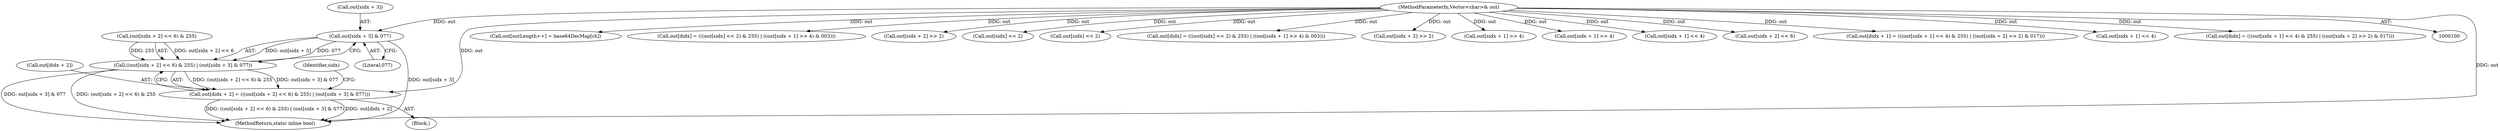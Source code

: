digraph "0_Chrome_91b27188b728e90c651c55a985d23ad0c26eb662@array" {
"1000336" [label="(Call,out[sidx + 3] & 077)"];
"1000103" [label="(MethodParameterIn,Vector<char>& out)"];
"1000326" [label="(Call,((out[sidx + 2] << 6) & 255) | (out[sidx + 3] & 077))"];
"1000320" [label="(Call,out[didx + 2] = (((out[sidx + 2] << 6) & 255) | (out[sidx + 3] & 077)))"];
"1000337" [label="(Call,out[sidx + 3])"];
"1000327" [label="(Call,(out[sidx + 2] << 6) & 255)"];
"1000336" [label="(Call,out[sidx + 3] & 077)"];
"1000320" [label="(Call,out[didx + 2] = (((out[sidx + 2] << 6) & 255) | (out[sidx + 3] & 077)))"];
"1000195" [label="(Call,out[outLength++] = base64DecMap[ch])"];
"1000321" [label="(Call,out[didx + 2])"];
"1000344" [label="(Identifier,sidx)"];
"1000353" [label="(Call,out[didx] = (((out[sidx] << 2) & 255) | ((out[sidx + 1] >> 4) & 003)))"];
"1000103" [label="(MethodParameterIn,Vector<char>& out)"];
"1000273" [label="(Block,)"];
"1000312" [label="(Call,out[sidx + 2] >> 2)"];
"1000359" [label="(Call,out[sidx] << 2)"];
"1000280" [label="(Call,out[sidx] << 2)"];
"1000274" [label="(Call,out[didx] = (((out[sidx] << 2) & 255) | ((out[sidx + 1] >> 4) & 003)))"];
"1000394" [label="(Call,out[sidx + 2] >> 2)"];
"1000287" [label="(Call,out[sidx + 1] >> 4)"];
"1000366" [label="(Call,out[sidx + 1] >> 4)"];
"1000342" [label="(Literal,077)"];
"1000326" [label="(Call,((out[sidx + 2] << 6) & 255) | (out[sidx + 3] & 077))"];
"1000303" [label="(Call,out[sidx + 1] << 4)"];
"1000328" [label="(Call,out[sidx + 2] << 6)"];
"1000295" [label="(Call,out[didx + 1] = (((out[sidx + 1] << 4) & 255) | ((out[sidx + 2] >> 2) & 017)))"];
"1000410" [label="(MethodReturn,static inline bool)"];
"1000385" [label="(Call,out[sidx + 1] << 4)"];
"1000379" [label="(Call,out[didx] = (((out[sidx + 1] << 4) & 255) | ((out[sidx + 2] >> 2) & 017)))"];
"1000336" -> "1000326"  [label="AST: "];
"1000336" -> "1000342"  [label="CFG: "];
"1000337" -> "1000336"  [label="AST: "];
"1000342" -> "1000336"  [label="AST: "];
"1000326" -> "1000336"  [label="CFG: "];
"1000336" -> "1000410"  [label="DDG: out[sidx + 3]"];
"1000336" -> "1000326"  [label="DDG: out[sidx + 3]"];
"1000336" -> "1000326"  [label="DDG: 077"];
"1000103" -> "1000336"  [label="DDG: out"];
"1000103" -> "1000100"  [label="AST: "];
"1000103" -> "1000410"  [label="DDG: out"];
"1000103" -> "1000195"  [label="DDG: out"];
"1000103" -> "1000274"  [label="DDG: out"];
"1000103" -> "1000280"  [label="DDG: out"];
"1000103" -> "1000287"  [label="DDG: out"];
"1000103" -> "1000295"  [label="DDG: out"];
"1000103" -> "1000303"  [label="DDG: out"];
"1000103" -> "1000312"  [label="DDG: out"];
"1000103" -> "1000320"  [label="DDG: out"];
"1000103" -> "1000328"  [label="DDG: out"];
"1000103" -> "1000353"  [label="DDG: out"];
"1000103" -> "1000359"  [label="DDG: out"];
"1000103" -> "1000366"  [label="DDG: out"];
"1000103" -> "1000379"  [label="DDG: out"];
"1000103" -> "1000385"  [label="DDG: out"];
"1000103" -> "1000394"  [label="DDG: out"];
"1000326" -> "1000320"  [label="AST: "];
"1000327" -> "1000326"  [label="AST: "];
"1000320" -> "1000326"  [label="CFG: "];
"1000326" -> "1000410"  [label="DDG: out[sidx + 3] & 077"];
"1000326" -> "1000410"  [label="DDG: (out[sidx + 2] << 6) & 255"];
"1000326" -> "1000320"  [label="DDG: (out[sidx + 2] << 6) & 255"];
"1000326" -> "1000320"  [label="DDG: out[sidx + 3] & 077"];
"1000327" -> "1000326"  [label="DDG: out[sidx + 2] << 6"];
"1000327" -> "1000326"  [label="DDG: 255"];
"1000320" -> "1000273"  [label="AST: "];
"1000321" -> "1000320"  [label="AST: "];
"1000344" -> "1000320"  [label="CFG: "];
"1000320" -> "1000410"  [label="DDG: ((out[sidx + 2] << 6) & 255) | (out[sidx + 3] & 077)"];
"1000320" -> "1000410"  [label="DDG: out[didx + 2]"];
}
